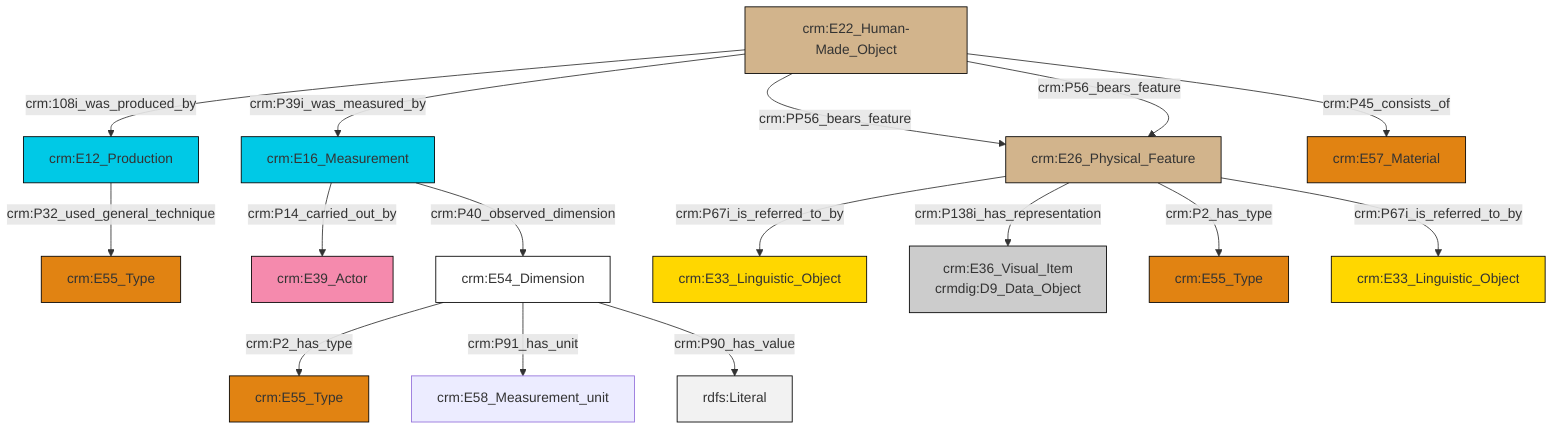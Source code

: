 graph TD
classDef Literal fill:#f2f2f2,stroke:#000000;
classDef CRM_Entity fill:#FFFFFF,stroke:#000000;
classDef Temporal_Entity fill:#00C9E6, stroke:#000000;
classDef Type fill:#E18312, stroke:#000000;
classDef Time-Span fill:#2C9C91, stroke:#000000;
classDef Appellation fill:#FFEB7F, stroke:#000000;
classDef Place fill:#008836, stroke:#000000;
classDef Persistent_Item fill:#B266B2, stroke:#000000;
classDef Conceptual_Object fill:#FFD700, stroke:#000000;
classDef Physical_Thing fill:#D2B48C, stroke:#000000;
classDef Actor fill:#f58aad, stroke:#000000;
classDef PC_Classes fill:#4ce600, stroke:#000000;
classDef Multi fill:#cccccc,stroke:#000000;

2["crm:E16_Measurement"]:::Temporal_Entity -->|crm:P14_carried_out_by| 3["crm:E39_Actor"]:::Actor
4["crm:E54_Dimension"]:::CRM_Entity -->|crm:P2_has_type| 5["crm:E55_Type"]:::Type
6["crm:E22_Human-Made_Object"]:::Physical_Thing -->|crm:PP56_bears_feature| 7["crm:E26_Physical_Feature"]:::Physical_Thing
7["crm:E26_Physical_Feature"]:::Physical_Thing -->|crm:P67i_is_referred_to_by| 8["crm:E33_Linguistic_Object"]:::Conceptual_Object
6["crm:E22_Human-Made_Object"]:::Physical_Thing -->|crm:108i_was_produced_by| 11["crm:E12_Production"]:::Temporal_Entity
6["crm:E22_Human-Made_Object"]:::Physical_Thing -->|crm:P56_bears_feature| 7["crm:E26_Physical_Feature"]:::Physical_Thing
7["crm:E26_Physical_Feature"]:::Physical_Thing -->|crm:P138i_has_representation| 9["crm:E36_Visual_Item<br>crmdig:D9_Data_Object"]:::Multi
6["crm:E22_Human-Made_Object"]:::Physical_Thing -->|crm:P39i_was_measured_by| 2["crm:E16_Measurement"]:::Temporal_Entity
4["crm:E54_Dimension"]:::CRM_Entity -->|crm:P91_has_unit| 14["crm:E58_Measurement_unit"]:::Default
6["crm:E22_Human-Made_Object"]:::Physical_Thing -->|crm:P45_consists_of| 16["crm:E57_Material"]:::Type
7["crm:E26_Physical_Feature"]:::Physical_Thing -->|crm:P2_has_type| 17["crm:E55_Type"]:::Type
7["crm:E26_Physical_Feature"]:::Physical_Thing -->|crm:P67i_is_referred_to_by| 18["crm:E33_Linguistic_Object"]:::Conceptual_Object
4["crm:E54_Dimension"]:::CRM_Entity -->|crm:P90_has_value| 22[rdfs:Literal]:::Literal
11["crm:E12_Production"]:::Temporal_Entity -->|crm:P32_used_general_technique| 0["crm:E55_Type"]:::Type
2["crm:E16_Measurement"]:::Temporal_Entity -->|crm:P40_observed_dimension| 4["crm:E54_Dimension"]:::CRM_Entity